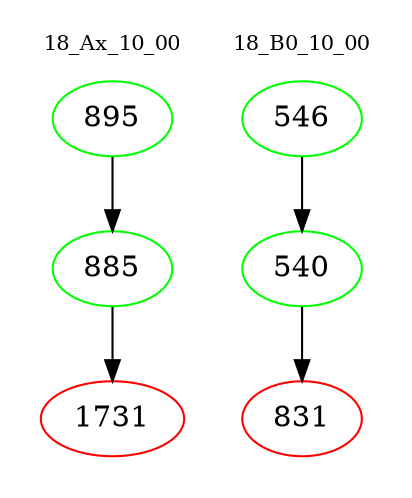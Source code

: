 digraph{
subgraph cluster_0 {
color = white
label = "18_Ax_10_00";
fontsize=10;
T0_895 [label="895", color="green"]
T0_895 -> T0_885 [color="black"]
T0_885 [label="885", color="green"]
T0_885 -> T0_1731 [color="black"]
T0_1731 [label="1731", color="red"]
}
subgraph cluster_1 {
color = white
label = "18_B0_10_00";
fontsize=10;
T1_546 [label="546", color="green"]
T1_546 -> T1_540 [color="black"]
T1_540 [label="540", color="green"]
T1_540 -> T1_831 [color="black"]
T1_831 [label="831", color="red"]
}
}
